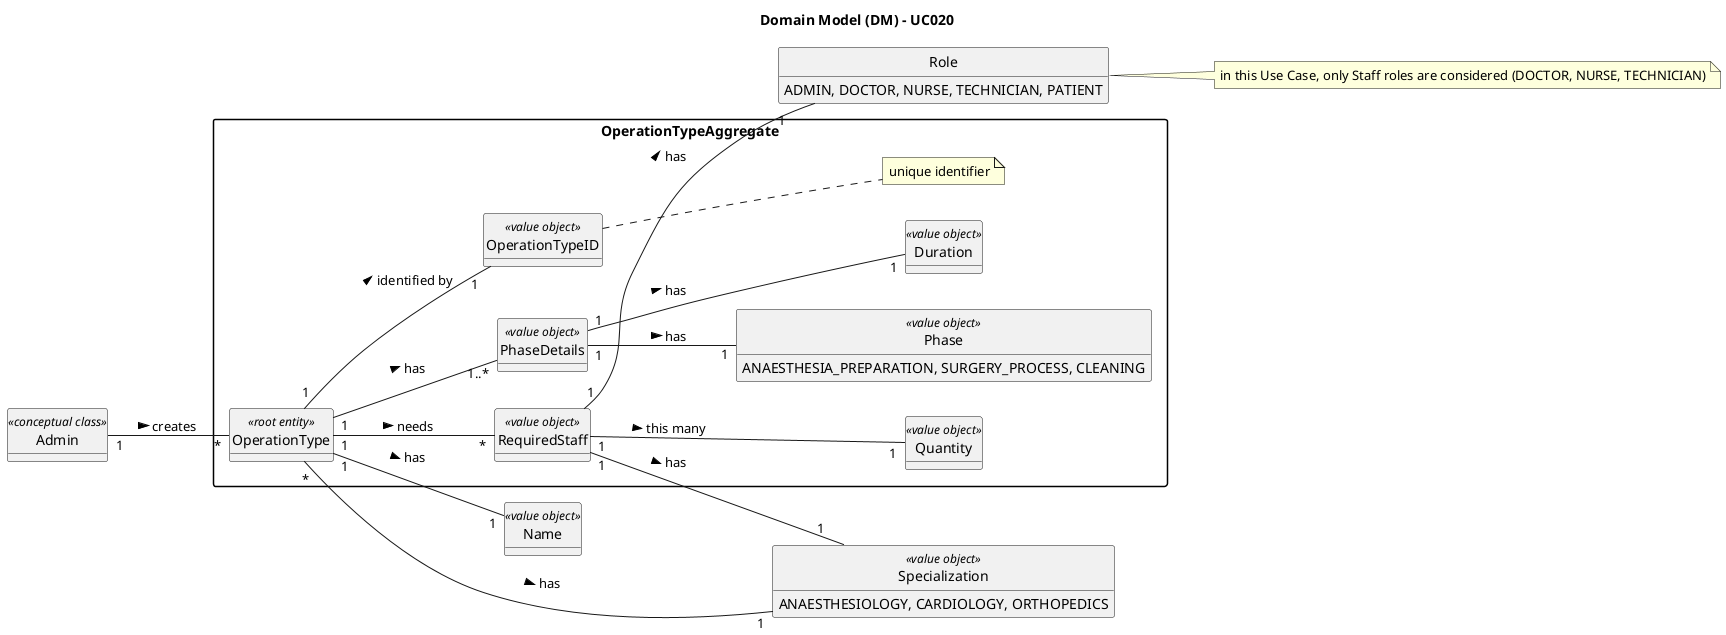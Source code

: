 @startuml uc020-domain-model

skinparam packageStyle rectangle
skinparam shadowing false

skinparam classAttributeIconSize 0

top to bottom direction
left to right direction

hide circle
hide methods

title Domain Model (DM) - UC020

package "OperationTypeAggregate" {
    class OperationType <<root entity>>
    class OperationTypeID <<value object>>
    note right of OperationTypeID: unique identifier
    class RequiredStaff <<value object>>
    class PhaseDetails <<value object>>
    class Phase <<value object>> {
        ANAESTHESIA_PREPARATION, SURGERY_PROCESS, CLEANING
    }
    class Duration <<value object>>
    class Quantity <<value object>>
}

class Admin <<conceptual class>>
class Name <<value object>>
enum Specialization <<value object>> {
    ANAESTHESIOLOGY, CARDIOLOGY, ORTHOPEDICS
} 
enum Role {
    ADMIN, DOCTOR, NURSE, TECHNICIAN, PATIENT 
}
note right of Role: in this Use Case, only Staff roles are considered (DOCTOR, NURSE, TECHNICIAN)

Admin "1" -- "*" OperationType : creates >

OperationType "1" -- "1" OperationTypeID : > identified by
OperationType "1" -- "1" Name : > has
OperationType "*" -- "1" Specialization : > has
OperationType "1" -- "*" RequiredStaff : > needs
OperationType "1" -- "1..*" PhaseDetails : > has
RequiredStaff "1" -- "1" Role : > has
RequiredStaff "1" -- "1" Specialization : > has
RequiredStaff "1" -- "1" Quantity : > this many
PhaseDetails "1" -- "1" Phase : > has
PhaseDetails "1" -- "1" Duration : > has

@enduml